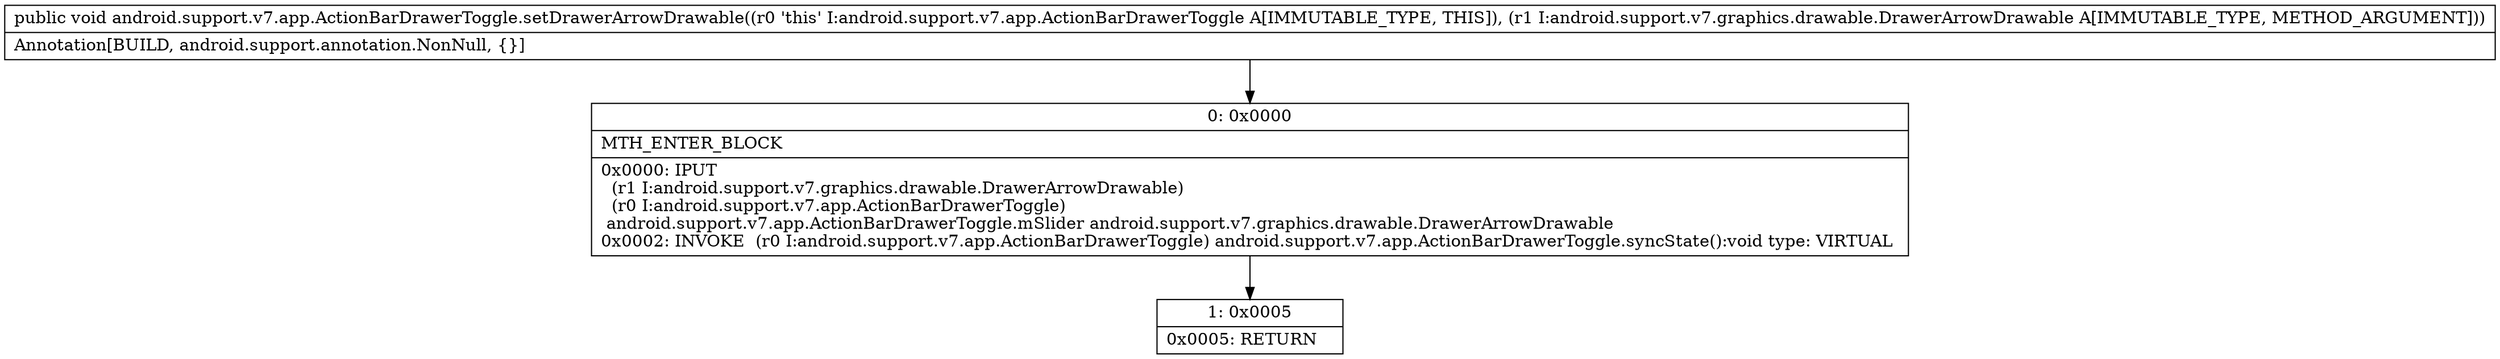 digraph "CFG forandroid.support.v7.app.ActionBarDrawerToggle.setDrawerArrowDrawable(Landroid\/support\/v7\/graphics\/drawable\/DrawerArrowDrawable;)V" {
Node_0 [shape=record,label="{0\:\ 0x0000|MTH_ENTER_BLOCK\l|0x0000: IPUT  \l  (r1 I:android.support.v7.graphics.drawable.DrawerArrowDrawable)\l  (r0 I:android.support.v7.app.ActionBarDrawerToggle)\l android.support.v7.app.ActionBarDrawerToggle.mSlider android.support.v7.graphics.drawable.DrawerArrowDrawable \l0x0002: INVOKE  (r0 I:android.support.v7.app.ActionBarDrawerToggle) android.support.v7.app.ActionBarDrawerToggle.syncState():void type: VIRTUAL \l}"];
Node_1 [shape=record,label="{1\:\ 0x0005|0x0005: RETURN   \l}"];
MethodNode[shape=record,label="{public void android.support.v7.app.ActionBarDrawerToggle.setDrawerArrowDrawable((r0 'this' I:android.support.v7.app.ActionBarDrawerToggle A[IMMUTABLE_TYPE, THIS]), (r1 I:android.support.v7.graphics.drawable.DrawerArrowDrawable A[IMMUTABLE_TYPE, METHOD_ARGUMENT]))  | Annotation[BUILD, android.support.annotation.NonNull, \{\}]\l}"];
MethodNode -> Node_0;
Node_0 -> Node_1;
}

